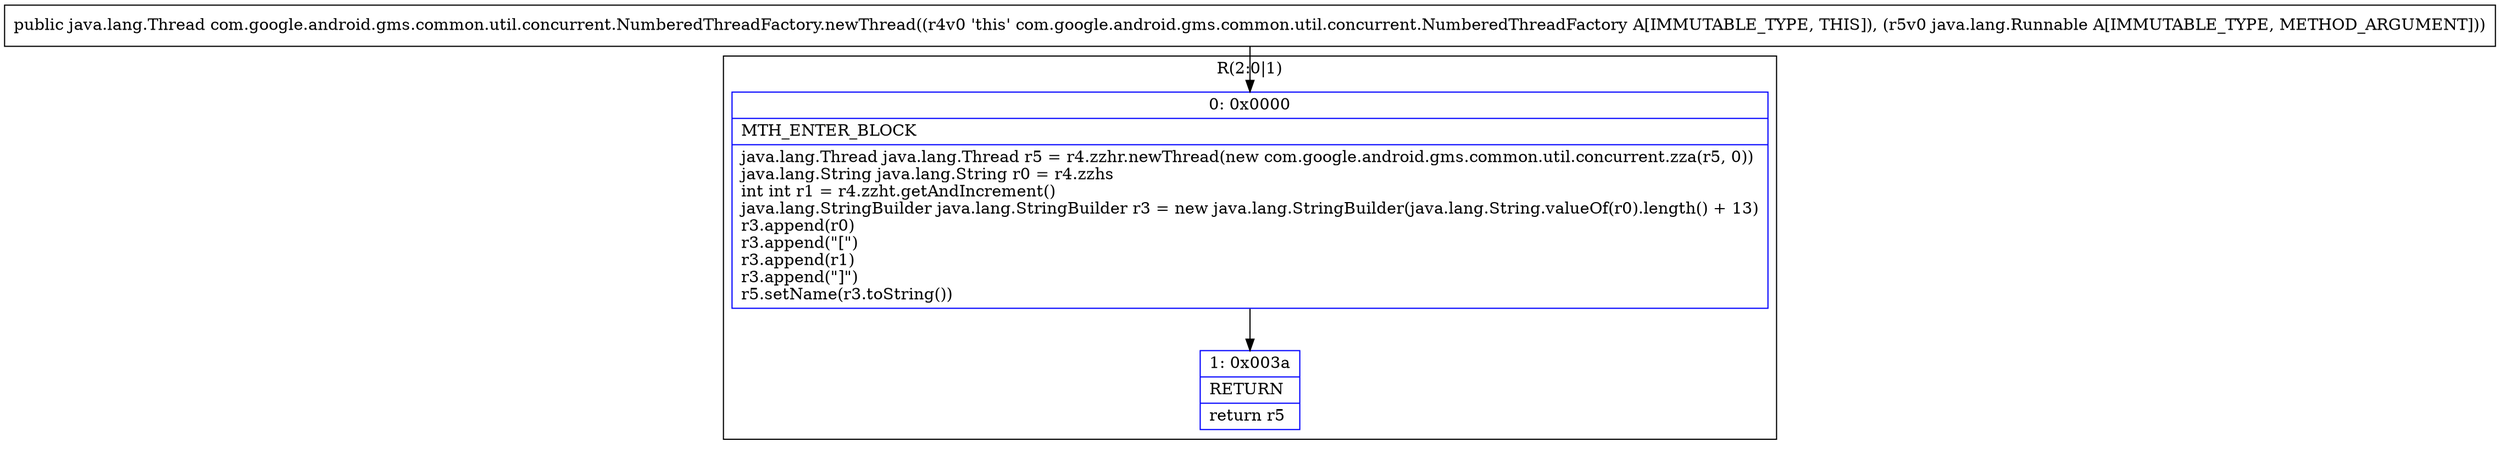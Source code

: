 digraph "CFG forcom.google.android.gms.common.util.concurrent.NumberedThreadFactory.newThread(Ljava\/lang\/Runnable;)Ljava\/lang\/Thread;" {
subgraph cluster_Region_82635956 {
label = "R(2:0|1)";
node [shape=record,color=blue];
Node_0 [shape=record,label="{0\:\ 0x0000|MTH_ENTER_BLOCK\l|java.lang.Thread java.lang.Thread r5 = r4.zzhr.newThread(new com.google.android.gms.common.util.concurrent.zza(r5, 0))\ljava.lang.String java.lang.String r0 = r4.zzhs\lint int r1 = r4.zzht.getAndIncrement()\ljava.lang.StringBuilder java.lang.StringBuilder r3 = new java.lang.StringBuilder(java.lang.String.valueOf(r0).length() + 13)\lr3.append(r0)\lr3.append(\"[\")\lr3.append(r1)\lr3.append(\"]\")\lr5.setName(r3.toString())\l}"];
Node_1 [shape=record,label="{1\:\ 0x003a|RETURN\l|return r5\l}"];
}
MethodNode[shape=record,label="{public java.lang.Thread com.google.android.gms.common.util.concurrent.NumberedThreadFactory.newThread((r4v0 'this' com.google.android.gms.common.util.concurrent.NumberedThreadFactory A[IMMUTABLE_TYPE, THIS]), (r5v0 java.lang.Runnable A[IMMUTABLE_TYPE, METHOD_ARGUMENT])) }"];
MethodNode -> Node_0;
Node_0 -> Node_1;
}


